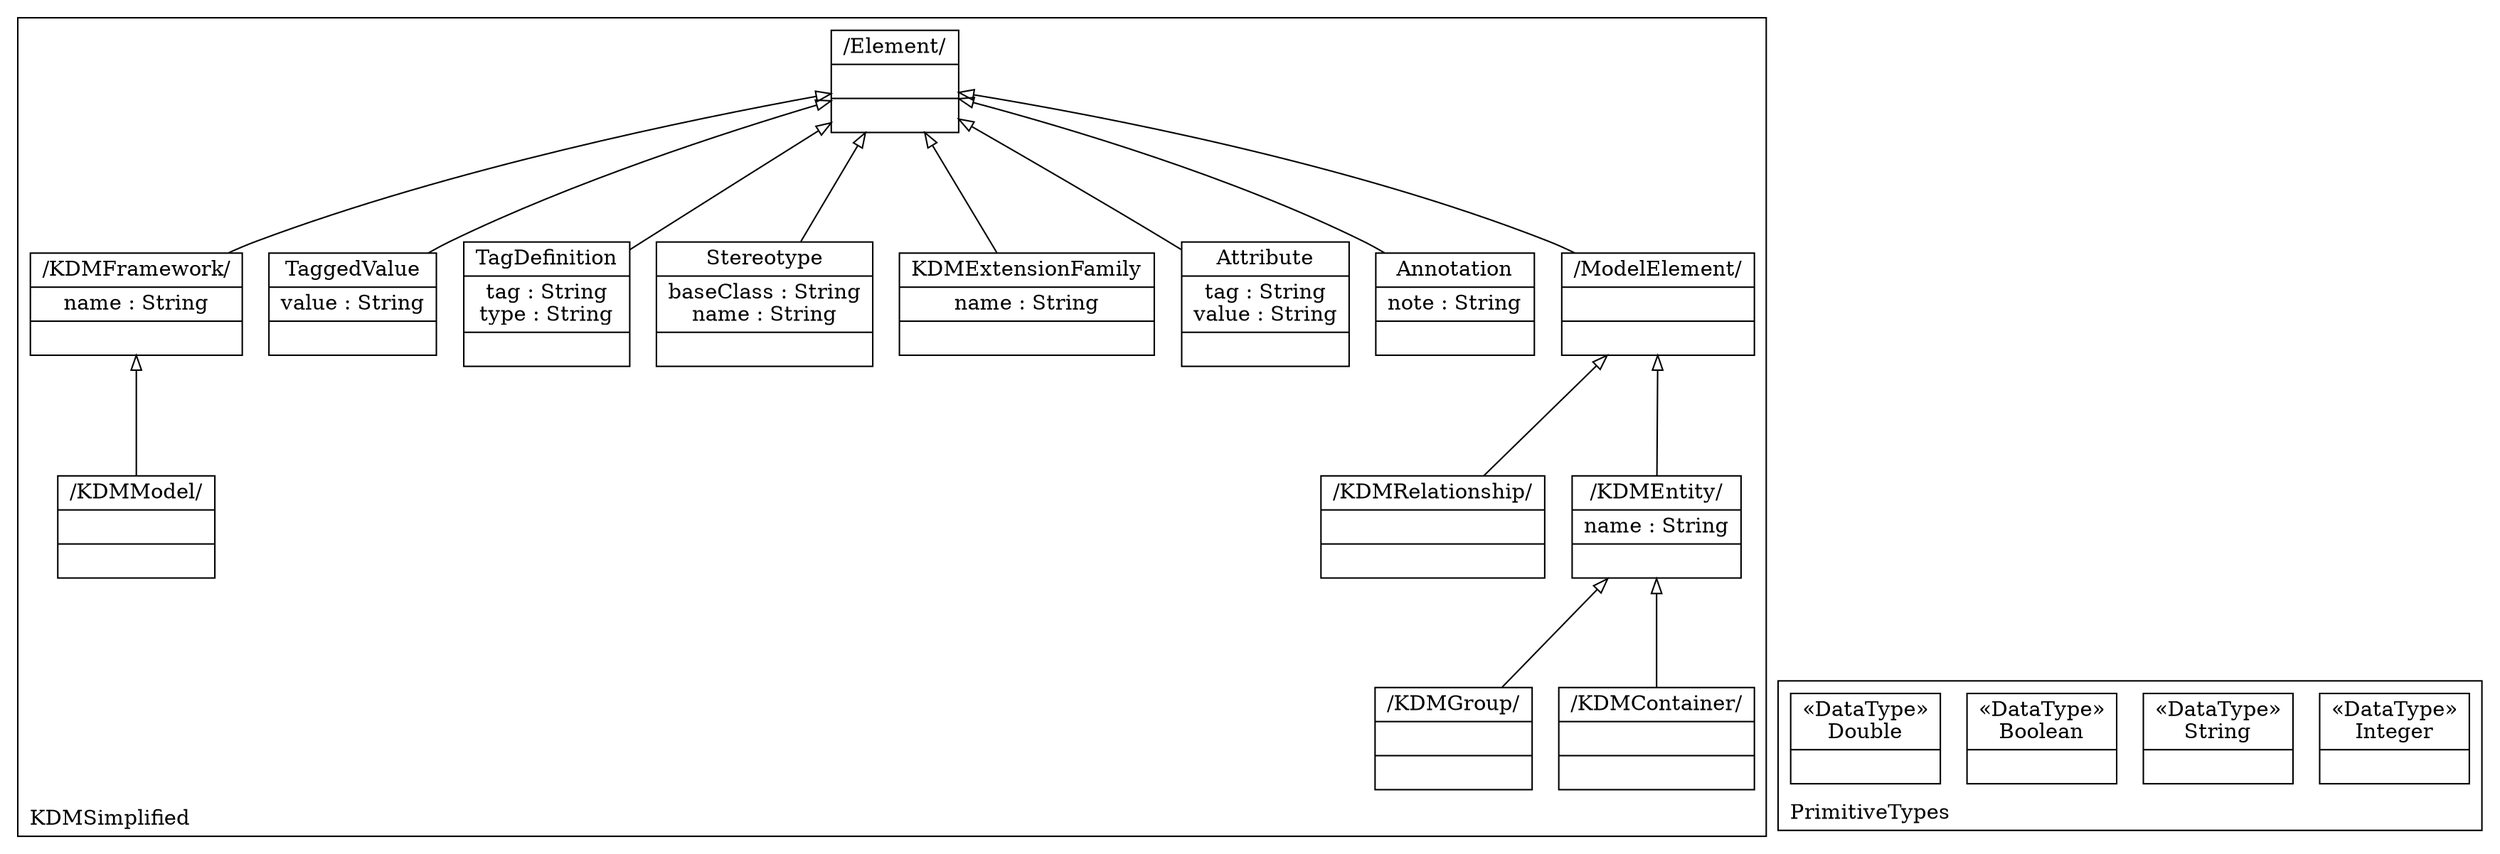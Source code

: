 digraph "KM3 Model in DOT" {
graph[rankdir=BT,labeljust=l,labelloc=t,nodeSep=0.75,compound=true];
 subgraph "cluster_KDMSimplified"{
labelloc=t
color=black
label=KDMSimplified
 node[shape=record];
Element[label="{/Element/| | }"]
;
 node[shape=record];
ModelElement[label="{/ModelElement/| | }"]
 ModelElement->Element[arrowhead=onormal,group=Element,minlen=2,constraint=true,]
;
 node[shape=record];
KDMEntity[label="{/KDMEntity/|name : String| }"]
 KDMEntity->ModelElement[arrowhead=onormal,group=ModelElement,minlen=2,constraint=true,]
;
 node[shape=record];
KDMContainer[label="{/KDMContainer/| | }"]
 KDMContainer->KDMEntity[arrowhead=onormal,group=KDMEntity,minlen=2,constraint=true,]
;
 node[shape=record];
KDMGroup[label="{/KDMGroup/| | }"]
 KDMGroup->KDMEntity[arrowhead=onormal,group=KDMEntity,minlen=2,constraint=true,]
;
 node[shape=record];
KDMRelationship[label="{/KDMRelationship/| | }"]
 KDMRelationship->ModelElement[arrowhead=onormal,group=ModelElement,minlen=2,constraint=true,]
;
 node[shape=record];
Annotation[label="{Annotation|note : String| }"]
 Annotation->Element[arrowhead=onormal,group=Element,minlen=2,constraint=true,]
;
 node[shape=record];
Attribute[label="{Attribute|tag : String\nvalue : String| }"]
 Attribute->Element[arrowhead=onormal,group=Element,minlen=2,constraint=true,]
;
 node[shape=record];
KDMExtensionFamily[label="{KDMExtensionFamily|name : String| }"]
 KDMExtensionFamily->Element[arrowhead=onormal,group=Element,minlen=2,constraint=true,]
;
 node[shape=record];
Stereotype[label="{Stereotype|baseClass : String\nname : String| }"]
 Stereotype->Element[arrowhead=onormal,group=Element,minlen=2,constraint=true,]
;
 node[shape=record];
TagDefinition[label="{TagDefinition|tag : String\ntype : String| }"]
 TagDefinition->Element[arrowhead=onormal,group=Element,minlen=2,constraint=true,]
;
 node[shape=record];
TaggedValue[label="{TaggedValue|value : String| }"]
 TaggedValue->Element[arrowhead=onormal,group=Element,minlen=2,constraint=true,]
;
 node[shape=record];
KDMFramework[label="{/KDMFramework/|name : String| }"]
 KDMFramework->Element[arrowhead=onormal,group=Element,minlen=2,constraint=true,]
;
 node[shape=record];
KDMModel[label="{/KDMModel/| | }"]
 KDMModel->KDMFramework[arrowhead=onormal,group=KDMFramework,minlen=2,constraint=true,]
;

} subgraph "cluster_PrimitiveTypes"{
labelloc=t
color=black
label=PrimitiveTypes
 node[shape=record];
Integer[label="{&#171;DataType&#187;\nInteger|}"]
;
 node[shape=record];
String[label="{&#171;DataType&#187;\nString|}"]
;
 node[shape=record];
Boolean[label="{&#171;DataType&#187;\nBoolean|}"]
;
 node[shape=record];
Double[label="{&#171;DataType&#187;\nDouble|}"]
;

}
}